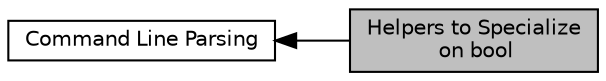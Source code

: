 digraph "Helpers to Specialize on bool"
{
  edge [fontname="Helvetica",fontsize="10",labelfontname="Helvetica",labelfontsize="10"];
  node [fontname="Helvetica",fontsize="10",shape=record];
  rankdir=LR;
  Node1 [label="Command Line Parsing",height=0.2,width=0.4,color="black", fillcolor="white", style="filled",URL="$d7/d12/group__commandline.html"];
  Node0 [label="Helpers to Specialize\l on bool",height=0.2,width=0.4,color="black", fillcolor="grey75", style="filled", fontcolor="black"];
  Node1->Node0 [shape=plaintext, dir="back", style="solid"];
}
